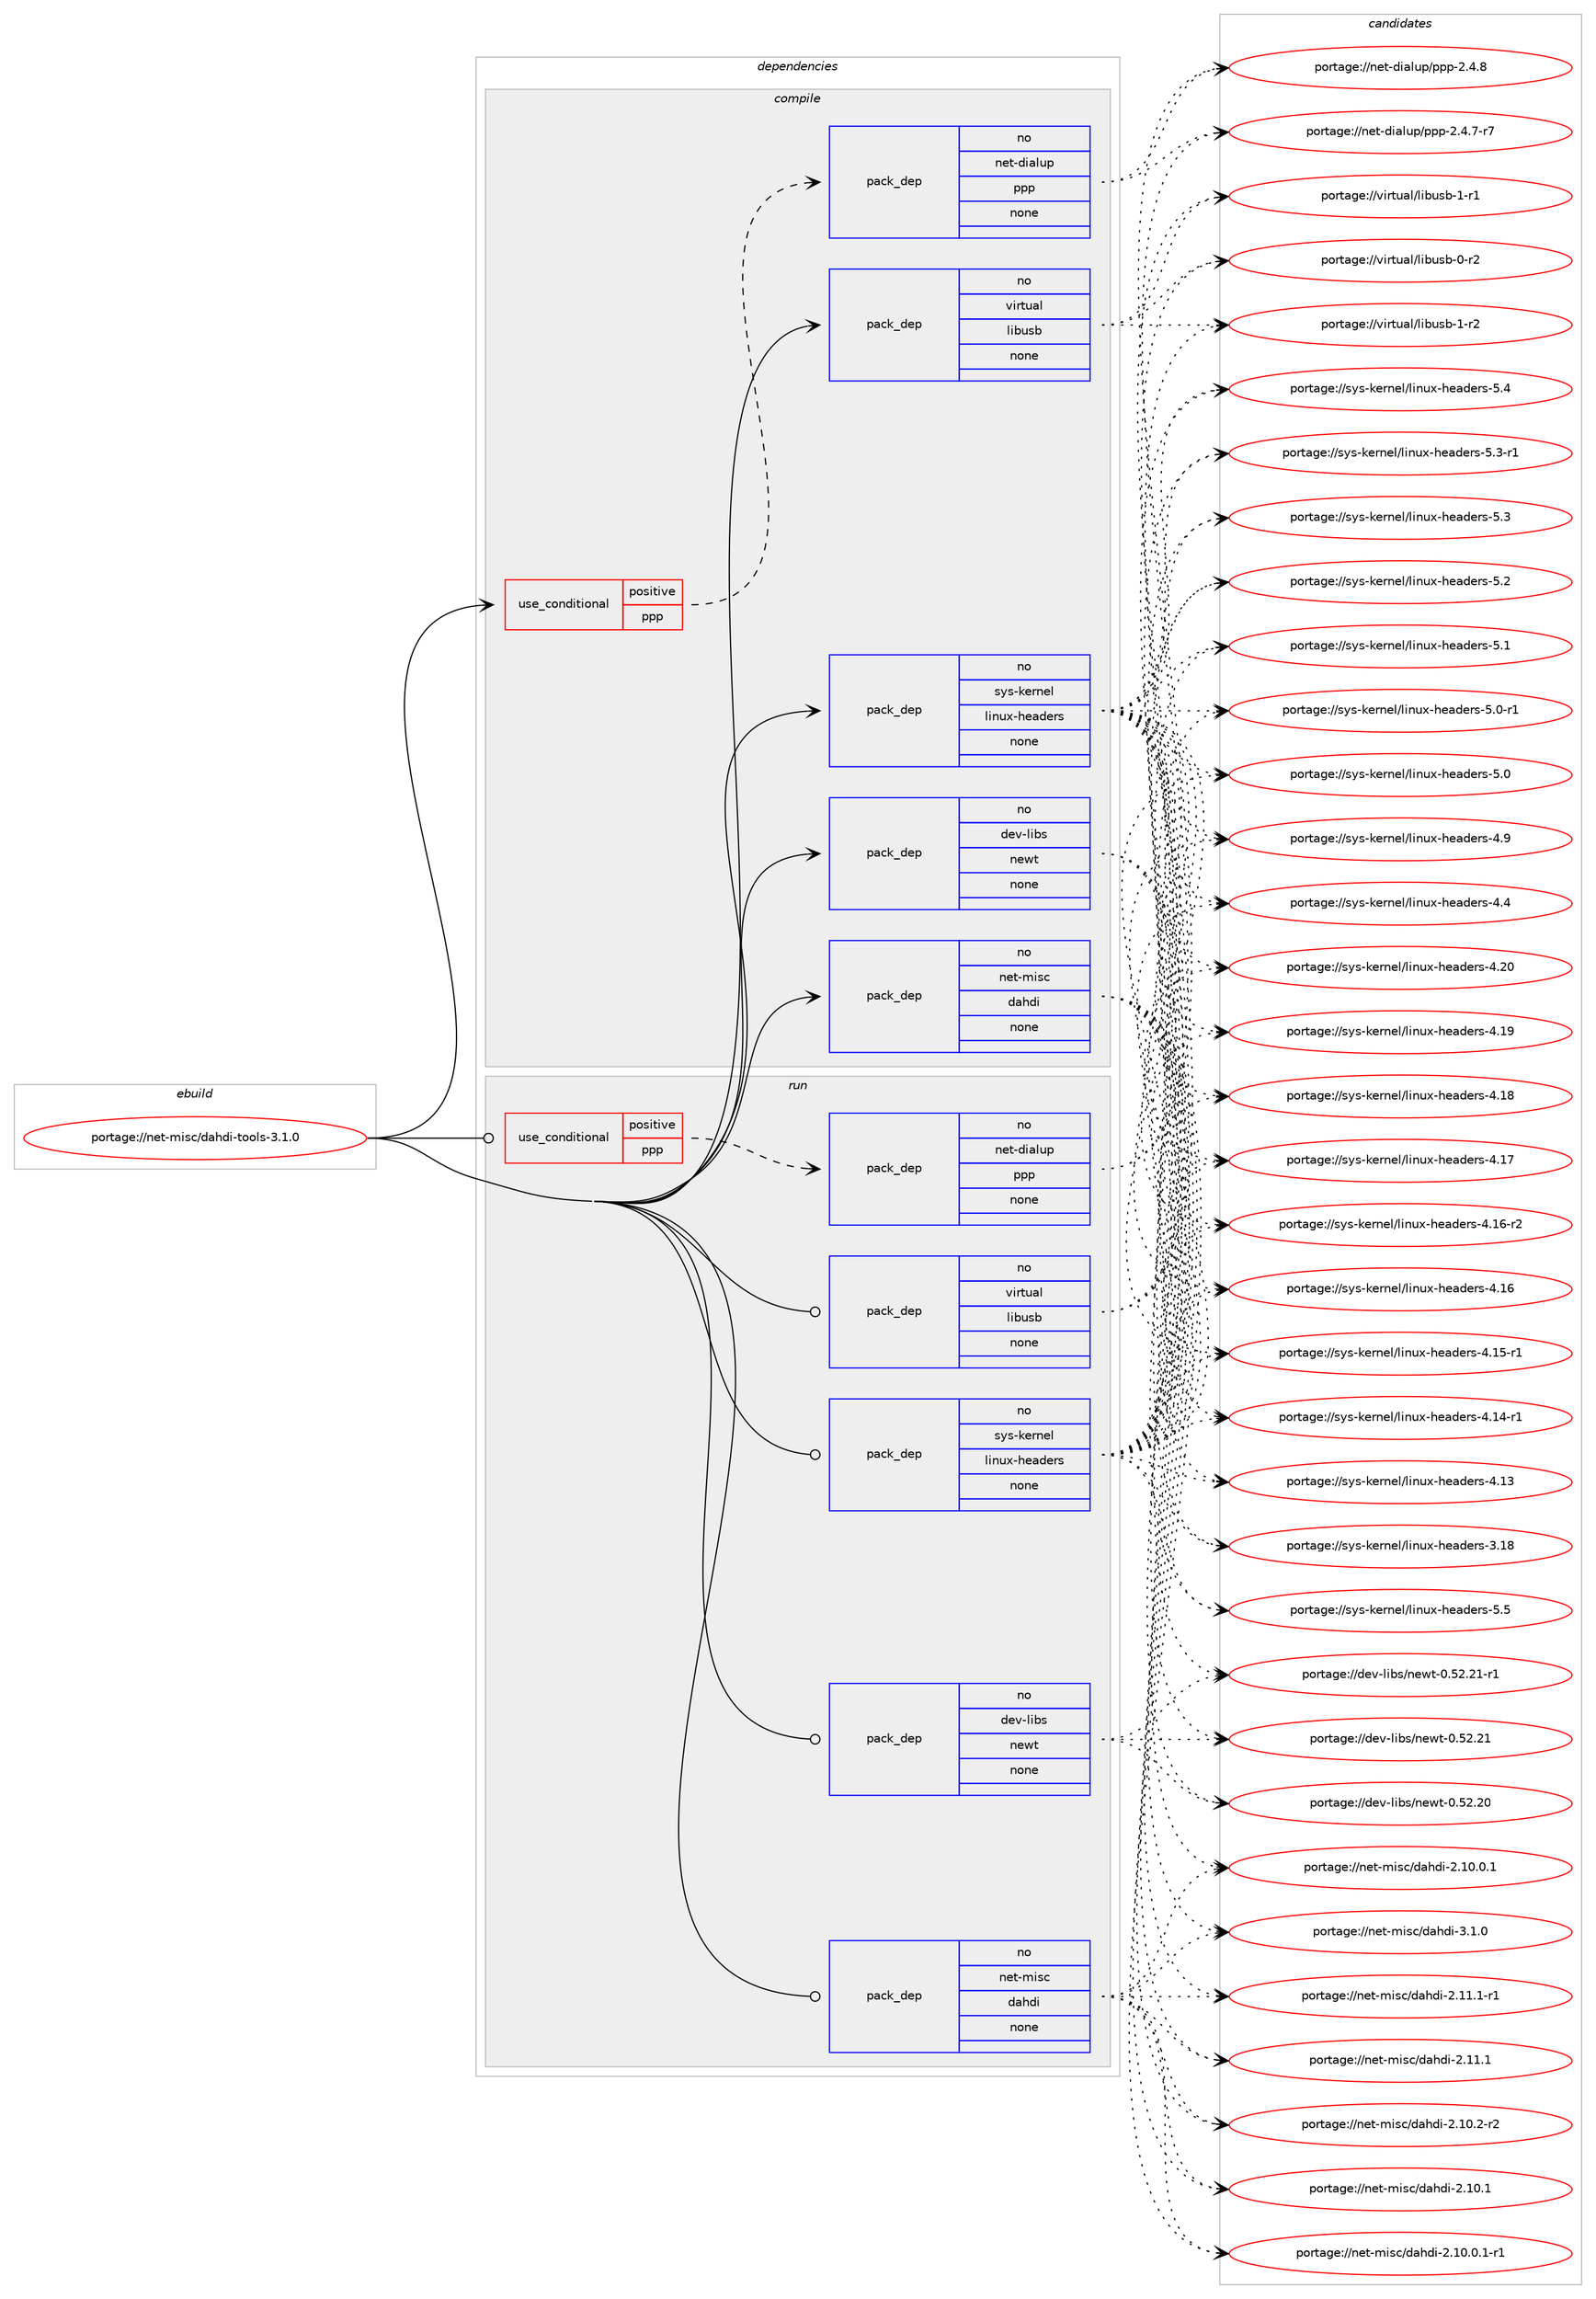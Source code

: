 digraph prolog {

# *************
# Graph options
# *************

newrank=true;
concentrate=true;
compound=true;
graph [rankdir=LR,fontname=Helvetica,fontsize=10,ranksep=1.5];#, ranksep=2.5, nodesep=0.2];
edge  [arrowhead=vee];
node  [fontname=Helvetica,fontsize=10];

# **********
# The ebuild
# **********

subgraph cluster_leftcol {
color=gray;
rank=same;
label=<<i>ebuild</i>>;
id [label="portage://net-misc/dahdi-tools-3.1.0", color=red, width=4, href="../net-misc/dahdi-tools-3.1.0.svg"];
}

# ****************
# The dependencies
# ****************

subgraph cluster_midcol {
color=gray;
label=<<i>dependencies</i>>;
subgraph cluster_compile {
fillcolor="#eeeeee";
style=filled;
label=<<i>compile</i>>;
subgraph cond15392 {
dependency75368 [label=<<TABLE BORDER="0" CELLBORDER="1" CELLSPACING="0" CELLPADDING="4"><TR><TD ROWSPAN="3" CELLPADDING="10">use_conditional</TD></TR><TR><TD>positive</TD></TR><TR><TD>ppp</TD></TR></TABLE>>, shape=none, color=red];
subgraph pack58512 {
dependency75369 [label=<<TABLE BORDER="0" CELLBORDER="1" CELLSPACING="0" CELLPADDING="4" WIDTH="220"><TR><TD ROWSPAN="6" CELLPADDING="30">pack_dep</TD></TR><TR><TD WIDTH="110">no</TD></TR><TR><TD>net-dialup</TD></TR><TR><TD>ppp</TD></TR><TR><TD>none</TD></TR><TR><TD></TD></TR></TABLE>>, shape=none, color=blue];
}
dependency75368:e -> dependency75369:w [weight=20,style="dashed",arrowhead="vee"];
}
id:e -> dependency75368:w [weight=20,style="solid",arrowhead="vee"];
subgraph pack58513 {
dependency75370 [label=<<TABLE BORDER="0" CELLBORDER="1" CELLSPACING="0" CELLPADDING="4" WIDTH="220"><TR><TD ROWSPAN="6" CELLPADDING="30">pack_dep</TD></TR><TR><TD WIDTH="110">no</TD></TR><TR><TD>dev-libs</TD></TR><TR><TD>newt</TD></TR><TR><TD>none</TD></TR><TR><TD></TD></TR></TABLE>>, shape=none, color=blue];
}
id:e -> dependency75370:w [weight=20,style="solid",arrowhead="vee"];
subgraph pack58514 {
dependency75371 [label=<<TABLE BORDER="0" CELLBORDER="1" CELLSPACING="0" CELLPADDING="4" WIDTH="220"><TR><TD ROWSPAN="6" CELLPADDING="30">pack_dep</TD></TR><TR><TD WIDTH="110">no</TD></TR><TR><TD>net-misc</TD></TR><TR><TD>dahdi</TD></TR><TR><TD>none</TD></TR><TR><TD></TD></TR></TABLE>>, shape=none, color=blue];
}
id:e -> dependency75371:w [weight=20,style="solid",arrowhead="vee"];
subgraph pack58515 {
dependency75372 [label=<<TABLE BORDER="0" CELLBORDER="1" CELLSPACING="0" CELLPADDING="4" WIDTH="220"><TR><TD ROWSPAN="6" CELLPADDING="30">pack_dep</TD></TR><TR><TD WIDTH="110">no</TD></TR><TR><TD>sys-kernel</TD></TR><TR><TD>linux-headers</TD></TR><TR><TD>none</TD></TR><TR><TD></TD></TR></TABLE>>, shape=none, color=blue];
}
id:e -> dependency75372:w [weight=20,style="solid",arrowhead="vee"];
subgraph pack58516 {
dependency75373 [label=<<TABLE BORDER="0" CELLBORDER="1" CELLSPACING="0" CELLPADDING="4" WIDTH="220"><TR><TD ROWSPAN="6" CELLPADDING="30">pack_dep</TD></TR><TR><TD WIDTH="110">no</TD></TR><TR><TD>virtual</TD></TR><TR><TD>libusb</TD></TR><TR><TD>none</TD></TR><TR><TD></TD></TR></TABLE>>, shape=none, color=blue];
}
id:e -> dependency75373:w [weight=20,style="solid",arrowhead="vee"];
}
subgraph cluster_compileandrun {
fillcolor="#eeeeee";
style=filled;
label=<<i>compile and run</i>>;
}
subgraph cluster_run {
fillcolor="#eeeeee";
style=filled;
label=<<i>run</i>>;
subgraph cond15393 {
dependency75374 [label=<<TABLE BORDER="0" CELLBORDER="1" CELLSPACING="0" CELLPADDING="4"><TR><TD ROWSPAN="3" CELLPADDING="10">use_conditional</TD></TR><TR><TD>positive</TD></TR><TR><TD>ppp</TD></TR></TABLE>>, shape=none, color=red];
subgraph pack58517 {
dependency75375 [label=<<TABLE BORDER="0" CELLBORDER="1" CELLSPACING="0" CELLPADDING="4" WIDTH="220"><TR><TD ROWSPAN="6" CELLPADDING="30">pack_dep</TD></TR><TR><TD WIDTH="110">no</TD></TR><TR><TD>net-dialup</TD></TR><TR><TD>ppp</TD></TR><TR><TD>none</TD></TR><TR><TD></TD></TR></TABLE>>, shape=none, color=blue];
}
dependency75374:e -> dependency75375:w [weight=20,style="dashed",arrowhead="vee"];
}
id:e -> dependency75374:w [weight=20,style="solid",arrowhead="odot"];
subgraph pack58518 {
dependency75376 [label=<<TABLE BORDER="0" CELLBORDER="1" CELLSPACING="0" CELLPADDING="4" WIDTH="220"><TR><TD ROWSPAN="6" CELLPADDING="30">pack_dep</TD></TR><TR><TD WIDTH="110">no</TD></TR><TR><TD>dev-libs</TD></TR><TR><TD>newt</TD></TR><TR><TD>none</TD></TR><TR><TD></TD></TR></TABLE>>, shape=none, color=blue];
}
id:e -> dependency75376:w [weight=20,style="solid",arrowhead="odot"];
subgraph pack58519 {
dependency75377 [label=<<TABLE BORDER="0" CELLBORDER="1" CELLSPACING="0" CELLPADDING="4" WIDTH="220"><TR><TD ROWSPAN="6" CELLPADDING="30">pack_dep</TD></TR><TR><TD WIDTH="110">no</TD></TR><TR><TD>net-misc</TD></TR><TR><TD>dahdi</TD></TR><TR><TD>none</TD></TR><TR><TD></TD></TR></TABLE>>, shape=none, color=blue];
}
id:e -> dependency75377:w [weight=20,style="solid",arrowhead="odot"];
subgraph pack58520 {
dependency75378 [label=<<TABLE BORDER="0" CELLBORDER="1" CELLSPACING="0" CELLPADDING="4" WIDTH="220"><TR><TD ROWSPAN="6" CELLPADDING="30">pack_dep</TD></TR><TR><TD WIDTH="110">no</TD></TR><TR><TD>sys-kernel</TD></TR><TR><TD>linux-headers</TD></TR><TR><TD>none</TD></TR><TR><TD></TD></TR></TABLE>>, shape=none, color=blue];
}
id:e -> dependency75378:w [weight=20,style="solid",arrowhead="odot"];
subgraph pack58521 {
dependency75379 [label=<<TABLE BORDER="0" CELLBORDER="1" CELLSPACING="0" CELLPADDING="4" WIDTH="220"><TR><TD ROWSPAN="6" CELLPADDING="30">pack_dep</TD></TR><TR><TD WIDTH="110">no</TD></TR><TR><TD>virtual</TD></TR><TR><TD>libusb</TD></TR><TR><TD>none</TD></TR><TR><TD></TD></TR></TABLE>>, shape=none, color=blue];
}
id:e -> dependency75379:w [weight=20,style="solid",arrowhead="odot"];
}
}

# **************
# The candidates
# **************

subgraph cluster_choices {
rank=same;
color=gray;
label=<<i>candidates</i>>;

subgraph choice58512 {
color=black;
nodesep=1;
choice110101116451001059710811711247112112112455046524656 [label="portage://net-dialup/ppp-2.4.8", color=red, width=4,href="../net-dialup/ppp-2.4.8.svg"];
choice1101011164510010597108117112471121121124550465246554511455 [label="portage://net-dialup/ppp-2.4.7-r7", color=red, width=4,href="../net-dialup/ppp-2.4.7-r7.svg"];
dependency75369:e -> choice110101116451001059710811711247112112112455046524656:w [style=dotted,weight="100"];
dependency75369:e -> choice1101011164510010597108117112471121121124550465246554511455:w [style=dotted,weight="100"];
}
subgraph choice58513 {
color=black;
nodesep=1;
choice10010111845108105981154711010111911645484653504650494511449 [label="portage://dev-libs/newt-0.52.21-r1", color=red, width=4,href="../dev-libs/newt-0.52.21-r1.svg"];
choice1001011184510810598115471101011191164548465350465049 [label="portage://dev-libs/newt-0.52.21", color=red, width=4,href="../dev-libs/newt-0.52.21.svg"];
choice1001011184510810598115471101011191164548465350465048 [label="portage://dev-libs/newt-0.52.20", color=red, width=4,href="../dev-libs/newt-0.52.20.svg"];
dependency75370:e -> choice10010111845108105981154711010111911645484653504650494511449:w [style=dotted,weight="100"];
dependency75370:e -> choice1001011184510810598115471101011191164548465350465049:w [style=dotted,weight="100"];
dependency75370:e -> choice1001011184510810598115471101011191164548465350465048:w [style=dotted,weight="100"];
}
subgraph choice58514 {
color=black;
nodesep=1;
choice11010111645109105115994710097104100105455146494648 [label="portage://net-misc/dahdi-3.1.0", color=red, width=4,href="../net-misc/dahdi-3.1.0.svg"];
choice11010111645109105115994710097104100105455046494946494511449 [label="portage://net-misc/dahdi-2.11.1-r1", color=red, width=4,href="../net-misc/dahdi-2.11.1-r1.svg"];
choice1101011164510910511599471009710410010545504649494649 [label="portage://net-misc/dahdi-2.11.1", color=red, width=4,href="../net-misc/dahdi-2.11.1.svg"];
choice11010111645109105115994710097104100105455046494846504511450 [label="portage://net-misc/dahdi-2.10.2-r2", color=red, width=4,href="../net-misc/dahdi-2.10.2-r2.svg"];
choice1101011164510910511599471009710410010545504649484649 [label="portage://net-misc/dahdi-2.10.1", color=red, width=4,href="../net-misc/dahdi-2.10.1.svg"];
choice110101116451091051159947100971041001054550464948464846494511449 [label="portage://net-misc/dahdi-2.10.0.1-r1", color=red, width=4,href="../net-misc/dahdi-2.10.0.1-r1.svg"];
choice11010111645109105115994710097104100105455046494846484649 [label="portage://net-misc/dahdi-2.10.0.1", color=red, width=4,href="../net-misc/dahdi-2.10.0.1.svg"];
dependency75371:e -> choice11010111645109105115994710097104100105455146494648:w [style=dotted,weight="100"];
dependency75371:e -> choice11010111645109105115994710097104100105455046494946494511449:w [style=dotted,weight="100"];
dependency75371:e -> choice1101011164510910511599471009710410010545504649494649:w [style=dotted,weight="100"];
dependency75371:e -> choice11010111645109105115994710097104100105455046494846504511450:w [style=dotted,weight="100"];
dependency75371:e -> choice1101011164510910511599471009710410010545504649484649:w [style=dotted,weight="100"];
dependency75371:e -> choice110101116451091051159947100971041001054550464948464846494511449:w [style=dotted,weight="100"];
dependency75371:e -> choice11010111645109105115994710097104100105455046494846484649:w [style=dotted,weight="100"];
}
subgraph choice58515 {
color=black;
nodesep=1;
choice1151211154510710111411010110847108105110117120451041019710010111411545534653 [label="portage://sys-kernel/linux-headers-5.5", color=red, width=4,href="../sys-kernel/linux-headers-5.5.svg"];
choice1151211154510710111411010110847108105110117120451041019710010111411545534652 [label="portage://sys-kernel/linux-headers-5.4", color=red, width=4,href="../sys-kernel/linux-headers-5.4.svg"];
choice11512111545107101114110101108471081051101171204510410197100101114115455346514511449 [label="portage://sys-kernel/linux-headers-5.3-r1", color=red, width=4,href="../sys-kernel/linux-headers-5.3-r1.svg"];
choice1151211154510710111411010110847108105110117120451041019710010111411545534651 [label="portage://sys-kernel/linux-headers-5.3", color=red, width=4,href="../sys-kernel/linux-headers-5.3.svg"];
choice1151211154510710111411010110847108105110117120451041019710010111411545534650 [label="portage://sys-kernel/linux-headers-5.2", color=red, width=4,href="../sys-kernel/linux-headers-5.2.svg"];
choice1151211154510710111411010110847108105110117120451041019710010111411545534649 [label="portage://sys-kernel/linux-headers-5.1", color=red, width=4,href="../sys-kernel/linux-headers-5.1.svg"];
choice11512111545107101114110101108471081051101171204510410197100101114115455346484511449 [label="portage://sys-kernel/linux-headers-5.0-r1", color=red, width=4,href="../sys-kernel/linux-headers-5.0-r1.svg"];
choice1151211154510710111411010110847108105110117120451041019710010111411545534648 [label="portage://sys-kernel/linux-headers-5.0", color=red, width=4,href="../sys-kernel/linux-headers-5.0.svg"];
choice1151211154510710111411010110847108105110117120451041019710010111411545524657 [label="portage://sys-kernel/linux-headers-4.9", color=red, width=4,href="../sys-kernel/linux-headers-4.9.svg"];
choice1151211154510710111411010110847108105110117120451041019710010111411545524652 [label="portage://sys-kernel/linux-headers-4.4", color=red, width=4,href="../sys-kernel/linux-headers-4.4.svg"];
choice115121115451071011141101011084710810511011712045104101971001011141154552465048 [label="portage://sys-kernel/linux-headers-4.20", color=red, width=4,href="../sys-kernel/linux-headers-4.20.svg"];
choice115121115451071011141101011084710810511011712045104101971001011141154552464957 [label="portage://sys-kernel/linux-headers-4.19", color=red, width=4,href="../sys-kernel/linux-headers-4.19.svg"];
choice115121115451071011141101011084710810511011712045104101971001011141154552464956 [label="portage://sys-kernel/linux-headers-4.18", color=red, width=4,href="../sys-kernel/linux-headers-4.18.svg"];
choice115121115451071011141101011084710810511011712045104101971001011141154552464955 [label="portage://sys-kernel/linux-headers-4.17", color=red, width=4,href="../sys-kernel/linux-headers-4.17.svg"];
choice1151211154510710111411010110847108105110117120451041019710010111411545524649544511450 [label="portage://sys-kernel/linux-headers-4.16-r2", color=red, width=4,href="../sys-kernel/linux-headers-4.16-r2.svg"];
choice115121115451071011141101011084710810511011712045104101971001011141154552464954 [label="portage://sys-kernel/linux-headers-4.16", color=red, width=4,href="../sys-kernel/linux-headers-4.16.svg"];
choice1151211154510710111411010110847108105110117120451041019710010111411545524649534511449 [label="portage://sys-kernel/linux-headers-4.15-r1", color=red, width=4,href="../sys-kernel/linux-headers-4.15-r1.svg"];
choice1151211154510710111411010110847108105110117120451041019710010111411545524649524511449 [label="portage://sys-kernel/linux-headers-4.14-r1", color=red, width=4,href="../sys-kernel/linux-headers-4.14-r1.svg"];
choice115121115451071011141101011084710810511011712045104101971001011141154552464951 [label="portage://sys-kernel/linux-headers-4.13", color=red, width=4,href="../sys-kernel/linux-headers-4.13.svg"];
choice115121115451071011141101011084710810511011712045104101971001011141154551464956 [label="portage://sys-kernel/linux-headers-3.18", color=red, width=4,href="../sys-kernel/linux-headers-3.18.svg"];
dependency75372:e -> choice1151211154510710111411010110847108105110117120451041019710010111411545534653:w [style=dotted,weight="100"];
dependency75372:e -> choice1151211154510710111411010110847108105110117120451041019710010111411545534652:w [style=dotted,weight="100"];
dependency75372:e -> choice11512111545107101114110101108471081051101171204510410197100101114115455346514511449:w [style=dotted,weight="100"];
dependency75372:e -> choice1151211154510710111411010110847108105110117120451041019710010111411545534651:w [style=dotted,weight="100"];
dependency75372:e -> choice1151211154510710111411010110847108105110117120451041019710010111411545534650:w [style=dotted,weight="100"];
dependency75372:e -> choice1151211154510710111411010110847108105110117120451041019710010111411545534649:w [style=dotted,weight="100"];
dependency75372:e -> choice11512111545107101114110101108471081051101171204510410197100101114115455346484511449:w [style=dotted,weight="100"];
dependency75372:e -> choice1151211154510710111411010110847108105110117120451041019710010111411545534648:w [style=dotted,weight="100"];
dependency75372:e -> choice1151211154510710111411010110847108105110117120451041019710010111411545524657:w [style=dotted,weight="100"];
dependency75372:e -> choice1151211154510710111411010110847108105110117120451041019710010111411545524652:w [style=dotted,weight="100"];
dependency75372:e -> choice115121115451071011141101011084710810511011712045104101971001011141154552465048:w [style=dotted,weight="100"];
dependency75372:e -> choice115121115451071011141101011084710810511011712045104101971001011141154552464957:w [style=dotted,weight="100"];
dependency75372:e -> choice115121115451071011141101011084710810511011712045104101971001011141154552464956:w [style=dotted,weight="100"];
dependency75372:e -> choice115121115451071011141101011084710810511011712045104101971001011141154552464955:w [style=dotted,weight="100"];
dependency75372:e -> choice1151211154510710111411010110847108105110117120451041019710010111411545524649544511450:w [style=dotted,weight="100"];
dependency75372:e -> choice115121115451071011141101011084710810511011712045104101971001011141154552464954:w [style=dotted,weight="100"];
dependency75372:e -> choice1151211154510710111411010110847108105110117120451041019710010111411545524649534511449:w [style=dotted,weight="100"];
dependency75372:e -> choice1151211154510710111411010110847108105110117120451041019710010111411545524649524511449:w [style=dotted,weight="100"];
dependency75372:e -> choice115121115451071011141101011084710810511011712045104101971001011141154552464951:w [style=dotted,weight="100"];
dependency75372:e -> choice115121115451071011141101011084710810511011712045104101971001011141154551464956:w [style=dotted,weight="100"];
}
subgraph choice58516 {
color=black;
nodesep=1;
choice1181051141161179710847108105981171159845494511450 [label="portage://virtual/libusb-1-r2", color=red, width=4,href="../virtual/libusb-1-r2.svg"];
choice1181051141161179710847108105981171159845494511449 [label="portage://virtual/libusb-1-r1", color=red, width=4,href="../virtual/libusb-1-r1.svg"];
choice1181051141161179710847108105981171159845484511450 [label="portage://virtual/libusb-0-r2", color=red, width=4,href="../virtual/libusb-0-r2.svg"];
dependency75373:e -> choice1181051141161179710847108105981171159845494511450:w [style=dotted,weight="100"];
dependency75373:e -> choice1181051141161179710847108105981171159845494511449:w [style=dotted,weight="100"];
dependency75373:e -> choice1181051141161179710847108105981171159845484511450:w [style=dotted,weight="100"];
}
subgraph choice58517 {
color=black;
nodesep=1;
choice110101116451001059710811711247112112112455046524656 [label="portage://net-dialup/ppp-2.4.8", color=red, width=4,href="../net-dialup/ppp-2.4.8.svg"];
choice1101011164510010597108117112471121121124550465246554511455 [label="portage://net-dialup/ppp-2.4.7-r7", color=red, width=4,href="../net-dialup/ppp-2.4.7-r7.svg"];
dependency75375:e -> choice110101116451001059710811711247112112112455046524656:w [style=dotted,weight="100"];
dependency75375:e -> choice1101011164510010597108117112471121121124550465246554511455:w [style=dotted,weight="100"];
}
subgraph choice58518 {
color=black;
nodesep=1;
choice10010111845108105981154711010111911645484653504650494511449 [label="portage://dev-libs/newt-0.52.21-r1", color=red, width=4,href="../dev-libs/newt-0.52.21-r1.svg"];
choice1001011184510810598115471101011191164548465350465049 [label="portage://dev-libs/newt-0.52.21", color=red, width=4,href="../dev-libs/newt-0.52.21.svg"];
choice1001011184510810598115471101011191164548465350465048 [label="portage://dev-libs/newt-0.52.20", color=red, width=4,href="../dev-libs/newt-0.52.20.svg"];
dependency75376:e -> choice10010111845108105981154711010111911645484653504650494511449:w [style=dotted,weight="100"];
dependency75376:e -> choice1001011184510810598115471101011191164548465350465049:w [style=dotted,weight="100"];
dependency75376:e -> choice1001011184510810598115471101011191164548465350465048:w [style=dotted,weight="100"];
}
subgraph choice58519 {
color=black;
nodesep=1;
choice11010111645109105115994710097104100105455146494648 [label="portage://net-misc/dahdi-3.1.0", color=red, width=4,href="../net-misc/dahdi-3.1.0.svg"];
choice11010111645109105115994710097104100105455046494946494511449 [label="portage://net-misc/dahdi-2.11.1-r1", color=red, width=4,href="../net-misc/dahdi-2.11.1-r1.svg"];
choice1101011164510910511599471009710410010545504649494649 [label="portage://net-misc/dahdi-2.11.1", color=red, width=4,href="../net-misc/dahdi-2.11.1.svg"];
choice11010111645109105115994710097104100105455046494846504511450 [label="portage://net-misc/dahdi-2.10.2-r2", color=red, width=4,href="../net-misc/dahdi-2.10.2-r2.svg"];
choice1101011164510910511599471009710410010545504649484649 [label="portage://net-misc/dahdi-2.10.1", color=red, width=4,href="../net-misc/dahdi-2.10.1.svg"];
choice110101116451091051159947100971041001054550464948464846494511449 [label="portage://net-misc/dahdi-2.10.0.1-r1", color=red, width=4,href="../net-misc/dahdi-2.10.0.1-r1.svg"];
choice11010111645109105115994710097104100105455046494846484649 [label="portage://net-misc/dahdi-2.10.0.1", color=red, width=4,href="../net-misc/dahdi-2.10.0.1.svg"];
dependency75377:e -> choice11010111645109105115994710097104100105455146494648:w [style=dotted,weight="100"];
dependency75377:e -> choice11010111645109105115994710097104100105455046494946494511449:w [style=dotted,weight="100"];
dependency75377:e -> choice1101011164510910511599471009710410010545504649494649:w [style=dotted,weight="100"];
dependency75377:e -> choice11010111645109105115994710097104100105455046494846504511450:w [style=dotted,weight="100"];
dependency75377:e -> choice1101011164510910511599471009710410010545504649484649:w [style=dotted,weight="100"];
dependency75377:e -> choice110101116451091051159947100971041001054550464948464846494511449:w [style=dotted,weight="100"];
dependency75377:e -> choice11010111645109105115994710097104100105455046494846484649:w [style=dotted,weight="100"];
}
subgraph choice58520 {
color=black;
nodesep=1;
choice1151211154510710111411010110847108105110117120451041019710010111411545534653 [label="portage://sys-kernel/linux-headers-5.5", color=red, width=4,href="../sys-kernel/linux-headers-5.5.svg"];
choice1151211154510710111411010110847108105110117120451041019710010111411545534652 [label="portage://sys-kernel/linux-headers-5.4", color=red, width=4,href="../sys-kernel/linux-headers-5.4.svg"];
choice11512111545107101114110101108471081051101171204510410197100101114115455346514511449 [label="portage://sys-kernel/linux-headers-5.3-r1", color=red, width=4,href="../sys-kernel/linux-headers-5.3-r1.svg"];
choice1151211154510710111411010110847108105110117120451041019710010111411545534651 [label="portage://sys-kernel/linux-headers-5.3", color=red, width=4,href="../sys-kernel/linux-headers-5.3.svg"];
choice1151211154510710111411010110847108105110117120451041019710010111411545534650 [label="portage://sys-kernel/linux-headers-5.2", color=red, width=4,href="../sys-kernel/linux-headers-5.2.svg"];
choice1151211154510710111411010110847108105110117120451041019710010111411545534649 [label="portage://sys-kernel/linux-headers-5.1", color=red, width=4,href="../sys-kernel/linux-headers-5.1.svg"];
choice11512111545107101114110101108471081051101171204510410197100101114115455346484511449 [label="portage://sys-kernel/linux-headers-5.0-r1", color=red, width=4,href="../sys-kernel/linux-headers-5.0-r1.svg"];
choice1151211154510710111411010110847108105110117120451041019710010111411545534648 [label="portage://sys-kernel/linux-headers-5.0", color=red, width=4,href="../sys-kernel/linux-headers-5.0.svg"];
choice1151211154510710111411010110847108105110117120451041019710010111411545524657 [label="portage://sys-kernel/linux-headers-4.9", color=red, width=4,href="../sys-kernel/linux-headers-4.9.svg"];
choice1151211154510710111411010110847108105110117120451041019710010111411545524652 [label="portage://sys-kernel/linux-headers-4.4", color=red, width=4,href="../sys-kernel/linux-headers-4.4.svg"];
choice115121115451071011141101011084710810511011712045104101971001011141154552465048 [label="portage://sys-kernel/linux-headers-4.20", color=red, width=4,href="../sys-kernel/linux-headers-4.20.svg"];
choice115121115451071011141101011084710810511011712045104101971001011141154552464957 [label="portage://sys-kernel/linux-headers-4.19", color=red, width=4,href="../sys-kernel/linux-headers-4.19.svg"];
choice115121115451071011141101011084710810511011712045104101971001011141154552464956 [label="portage://sys-kernel/linux-headers-4.18", color=red, width=4,href="../sys-kernel/linux-headers-4.18.svg"];
choice115121115451071011141101011084710810511011712045104101971001011141154552464955 [label="portage://sys-kernel/linux-headers-4.17", color=red, width=4,href="../sys-kernel/linux-headers-4.17.svg"];
choice1151211154510710111411010110847108105110117120451041019710010111411545524649544511450 [label="portage://sys-kernel/linux-headers-4.16-r2", color=red, width=4,href="../sys-kernel/linux-headers-4.16-r2.svg"];
choice115121115451071011141101011084710810511011712045104101971001011141154552464954 [label="portage://sys-kernel/linux-headers-4.16", color=red, width=4,href="../sys-kernel/linux-headers-4.16.svg"];
choice1151211154510710111411010110847108105110117120451041019710010111411545524649534511449 [label="portage://sys-kernel/linux-headers-4.15-r1", color=red, width=4,href="../sys-kernel/linux-headers-4.15-r1.svg"];
choice1151211154510710111411010110847108105110117120451041019710010111411545524649524511449 [label="portage://sys-kernel/linux-headers-4.14-r1", color=red, width=4,href="../sys-kernel/linux-headers-4.14-r1.svg"];
choice115121115451071011141101011084710810511011712045104101971001011141154552464951 [label="portage://sys-kernel/linux-headers-4.13", color=red, width=4,href="../sys-kernel/linux-headers-4.13.svg"];
choice115121115451071011141101011084710810511011712045104101971001011141154551464956 [label="portage://sys-kernel/linux-headers-3.18", color=red, width=4,href="../sys-kernel/linux-headers-3.18.svg"];
dependency75378:e -> choice1151211154510710111411010110847108105110117120451041019710010111411545534653:w [style=dotted,weight="100"];
dependency75378:e -> choice1151211154510710111411010110847108105110117120451041019710010111411545534652:w [style=dotted,weight="100"];
dependency75378:e -> choice11512111545107101114110101108471081051101171204510410197100101114115455346514511449:w [style=dotted,weight="100"];
dependency75378:e -> choice1151211154510710111411010110847108105110117120451041019710010111411545534651:w [style=dotted,weight="100"];
dependency75378:e -> choice1151211154510710111411010110847108105110117120451041019710010111411545534650:w [style=dotted,weight="100"];
dependency75378:e -> choice1151211154510710111411010110847108105110117120451041019710010111411545534649:w [style=dotted,weight="100"];
dependency75378:e -> choice11512111545107101114110101108471081051101171204510410197100101114115455346484511449:w [style=dotted,weight="100"];
dependency75378:e -> choice1151211154510710111411010110847108105110117120451041019710010111411545534648:w [style=dotted,weight="100"];
dependency75378:e -> choice1151211154510710111411010110847108105110117120451041019710010111411545524657:w [style=dotted,weight="100"];
dependency75378:e -> choice1151211154510710111411010110847108105110117120451041019710010111411545524652:w [style=dotted,weight="100"];
dependency75378:e -> choice115121115451071011141101011084710810511011712045104101971001011141154552465048:w [style=dotted,weight="100"];
dependency75378:e -> choice115121115451071011141101011084710810511011712045104101971001011141154552464957:w [style=dotted,weight="100"];
dependency75378:e -> choice115121115451071011141101011084710810511011712045104101971001011141154552464956:w [style=dotted,weight="100"];
dependency75378:e -> choice115121115451071011141101011084710810511011712045104101971001011141154552464955:w [style=dotted,weight="100"];
dependency75378:e -> choice1151211154510710111411010110847108105110117120451041019710010111411545524649544511450:w [style=dotted,weight="100"];
dependency75378:e -> choice115121115451071011141101011084710810511011712045104101971001011141154552464954:w [style=dotted,weight="100"];
dependency75378:e -> choice1151211154510710111411010110847108105110117120451041019710010111411545524649534511449:w [style=dotted,weight="100"];
dependency75378:e -> choice1151211154510710111411010110847108105110117120451041019710010111411545524649524511449:w [style=dotted,weight="100"];
dependency75378:e -> choice115121115451071011141101011084710810511011712045104101971001011141154552464951:w [style=dotted,weight="100"];
dependency75378:e -> choice115121115451071011141101011084710810511011712045104101971001011141154551464956:w [style=dotted,weight="100"];
}
subgraph choice58521 {
color=black;
nodesep=1;
choice1181051141161179710847108105981171159845494511450 [label="portage://virtual/libusb-1-r2", color=red, width=4,href="../virtual/libusb-1-r2.svg"];
choice1181051141161179710847108105981171159845494511449 [label="portage://virtual/libusb-1-r1", color=red, width=4,href="../virtual/libusb-1-r1.svg"];
choice1181051141161179710847108105981171159845484511450 [label="portage://virtual/libusb-0-r2", color=red, width=4,href="../virtual/libusb-0-r2.svg"];
dependency75379:e -> choice1181051141161179710847108105981171159845494511450:w [style=dotted,weight="100"];
dependency75379:e -> choice1181051141161179710847108105981171159845494511449:w [style=dotted,weight="100"];
dependency75379:e -> choice1181051141161179710847108105981171159845484511450:w [style=dotted,weight="100"];
}
}

}
